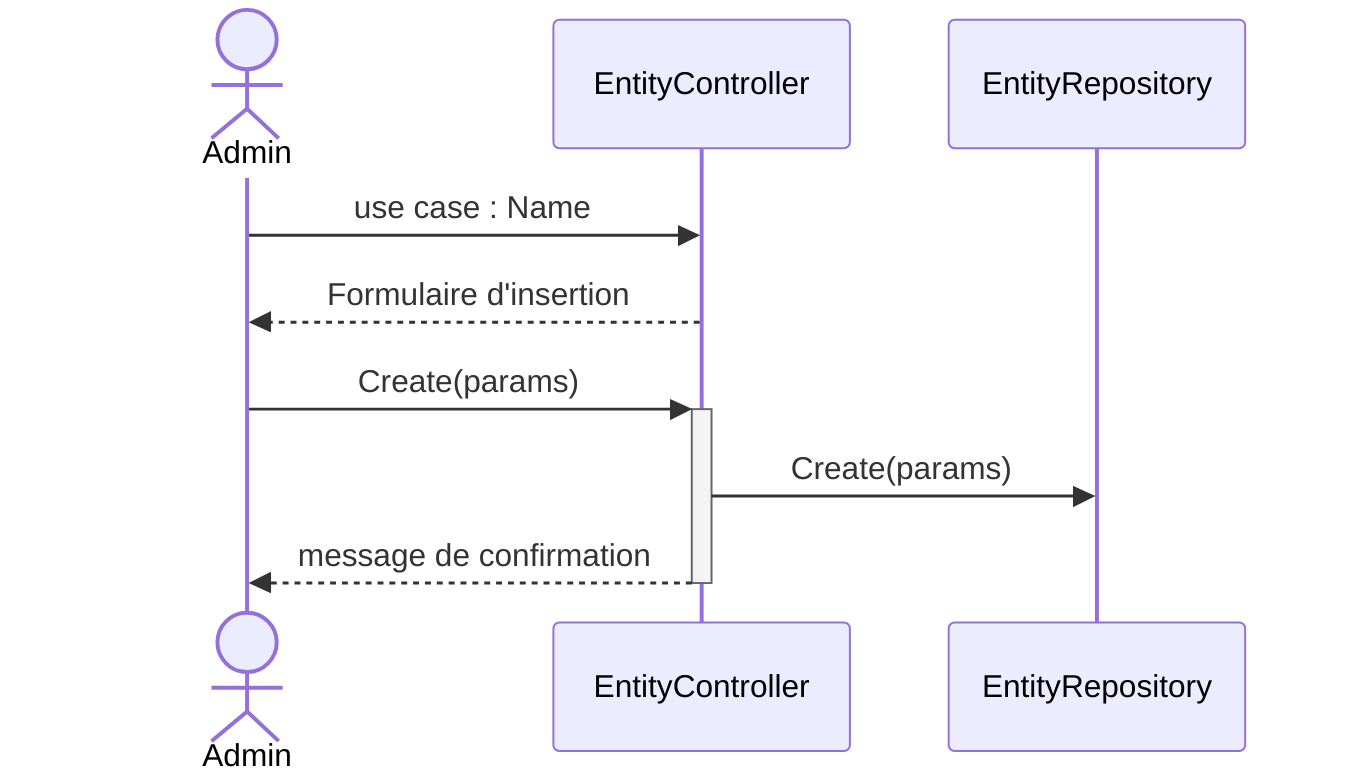 sequenceDiagram

actor Admin
Admin->>EntityController: use case : Name
EntityController-->>Admin: Formulaire d'insertion
Admin->>+EntityController: Create(params)
EntityController ->> EntityRepository : Create(params)
EntityController-->>-Admin: message de confirmation
